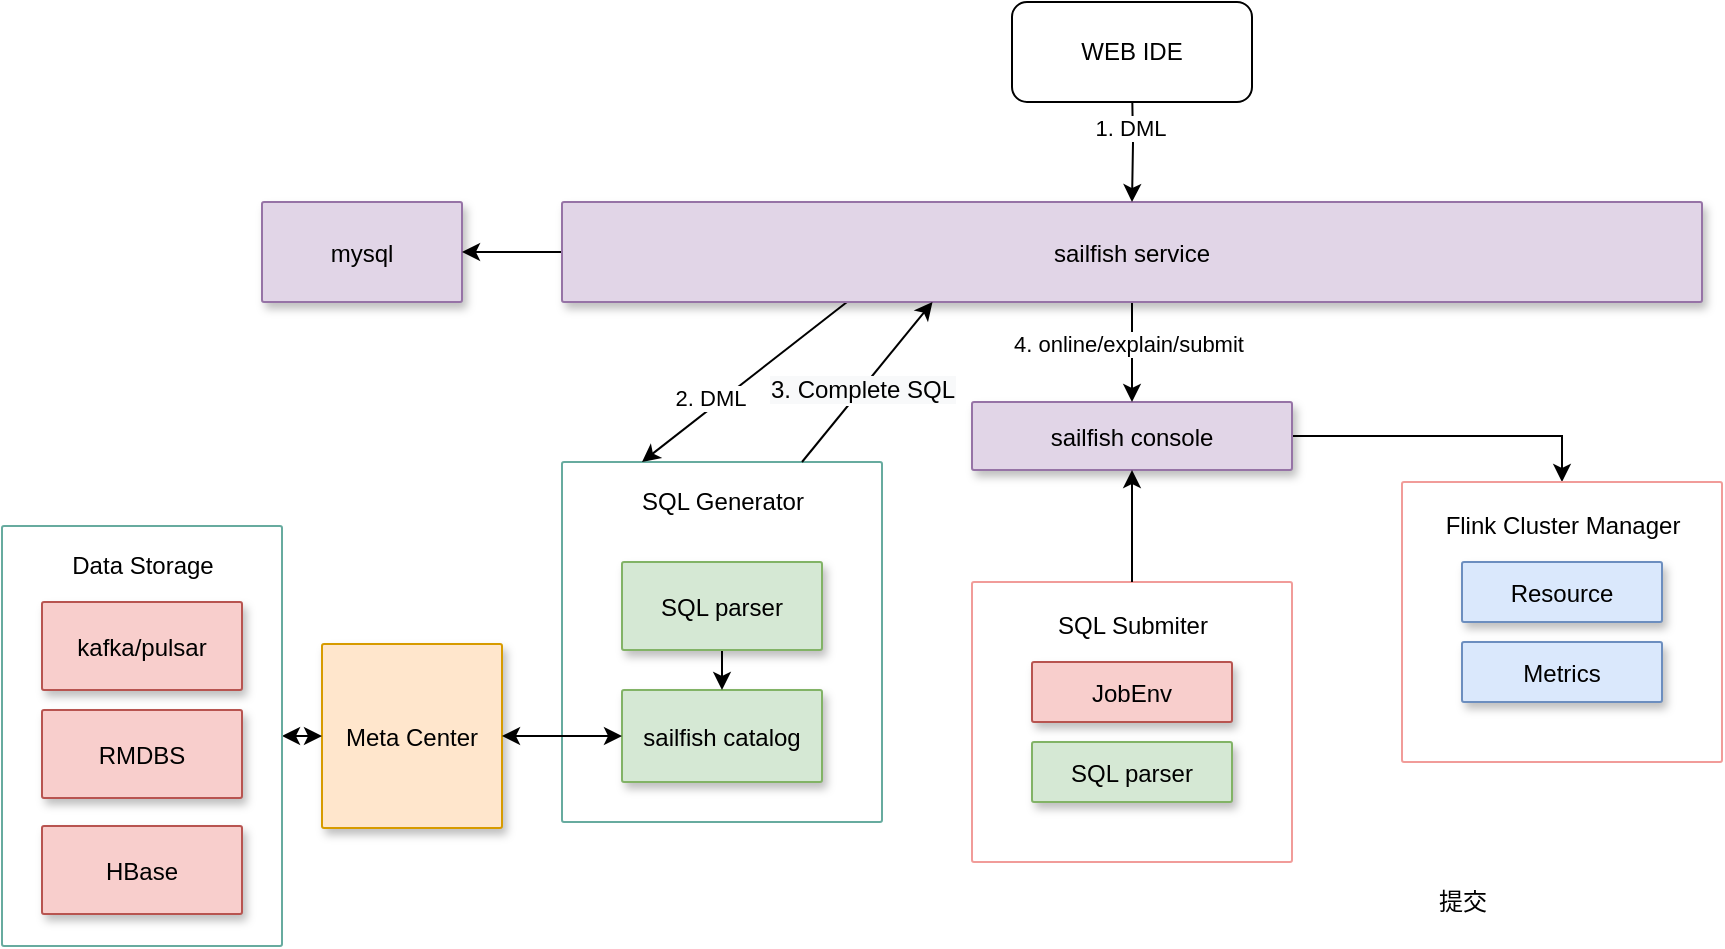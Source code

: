 <mxfile version="16.1.0" type="github">
  <diagram id="f106602c-feb2-e66a-4537-3a34d633f6aa" name="Page-1">
    <mxGraphModel dx="909" dy="1067" grid="1" gridSize="10" guides="1" tooltips="1" connect="1" arrows="1" fold="1" page="1" pageScale="1" pageWidth="1169" pageHeight="827" background="none" math="0" shadow="0">
      <root>
        <mxCell id="0" />
        <mxCell id="1" parent="0" />
        <mxCell id="y1Ou2DsdIgHLBP2Uc2Tw-728" value="mysql" style="strokeColor=#9673a6;shadow=1;strokeWidth=1;rounded=1;absoluteArcSize=1;arcSize=2;fillColor=#e1d5e7;" parent="1" vertex="1">
          <mxGeometry x="150" y="140" width="100" height="50" as="geometry" />
        </mxCell>
        <mxCell id="y1Ou2DsdIgHLBP2Uc2Tw-733" value="Meta Center" style="strokeColor=#d79b00;shadow=1;strokeWidth=1;rounded=1;absoluteArcSize=1;arcSize=2;fillColor=#ffe6cc;" parent="1" vertex="1">
          <mxGeometry x="180" y="361" width="90" height="92" as="geometry" />
        </mxCell>
        <mxCell id="y1Ou2DsdIgHLBP2Uc2Tw-746" value="" style="edgeStyle=none;rounded=0;orthogonalLoop=1;jettySize=auto;html=1;startArrow=classic;startFill=1;" parent="1" source="y1Ou2DsdIgHLBP2Uc2Tw-745" target="y1Ou2DsdIgHLBP2Uc2Tw-733" edge="1">
          <mxGeometry relative="1" as="geometry" />
        </mxCell>
        <mxCell id="y1Ou2DsdIgHLBP2Uc2Tw-751" value="" style="group" parent="1" vertex="1" connectable="0">
          <mxGeometry x="20" y="302" width="140" height="210" as="geometry" />
        </mxCell>
        <mxCell id="y1Ou2DsdIgHLBP2Uc2Tw-745" value="" style="strokeColor=#67AB9F;shadow=0;strokeWidth=1;rounded=1;absoluteArcSize=1;arcSize=2;" parent="y1Ou2DsdIgHLBP2Uc2Tw-751" vertex="1">
          <mxGeometry width="140" height="210" as="geometry" />
        </mxCell>
        <mxCell id="y1Ou2DsdIgHLBP2Uc2Tw-747" value="kafka/pulsar" style="strokeColor=#b85450;shadow=1;strokeWidth=1;rounded=1;absoluteArcSize=1;arcSize=2;fillColor=#f8cecc;" parent="y1Ou2DsdIgHLBP2Uc2Tw-751" vertex="1">
          <mxGeometry x="20" y="38" width="100" height="44" as="geometry" />
        </mxCell>
        <mxCell id="y1Ou2DsdIgHLBP2Uc2Tw-748" value="RMDBS" style="strokeColor=#b85450;shadow=1;strokeWidth=1;rounded=1;absoluteArcSize=1;arcSize=2;fillColor=#f8cecc;" parent="y1Ou2DsdIgHLBP2Uc2Tw-751" vertex="1">
          <mxGeometry x="20" y="92" width="100" height="44" as="geometry" />
        </mxCell>
        <mxCell id="y1Ou2DsdIgHLBP2Uc2Tw-749" value="HBase" style="strokeColor=#b85450;shadow=1;strokeWidth=1;rounded=1;absoluteArcSize=1;arcSize=2;fillColor=#f8cecc;" parent="y1Ou2DsdIgHLBP2Uc2Tw-751" vertex="1">
          <mxGeometry x="20" y="150" width="100" height="44" as="geometry" />
        </mxCell>
        <mxCell id="y1Ou2DsdIgHLBP2Uc2Tw-750" value="Data Storage" style="text;html=1;resizable=0;autosize=1;align=center;verticalAlign=middle;points=[];fillColor=none;strokeColor=none;rounded=0;shadow=1;" parent="y1Ou2DsdIgHLBP2Uc2Tw-751" vertex="1">
          <mxGeometry x="25" y="10" width="90" height="20" as="geometry" />
        </mxCell>
        <mxCell id="y1Ou2DsdIgHLBP2Uc2Tw-759" value="" style="group" parent="1" vertex="1" connectable="0">
          <mxGeometry x="505" y="330" width="160" height="140" as="geometry" />
        </mxCell>
        <mxCell id="y1Ou2DsdIgHLBP2Uc2Tw-752" value="" style="strokeColor=#F19C99;shadow=0;strokeWidth=1;rounded=1;absoluteArcSize=1;arcSize=2;" parent="y1Ou2DsdIgHLBP2Uc2Tw-759" vertex="1">
          <mxGeometry width="160" height="140" as="geometry" />
        </mxCell>
        <mxCell id="y1Ou2DsdIgHLBP2Uc2Tw-753" value="SQL Submiter" style="text;html=1;resizable=0;autosize=1;align=center;verticalAlign=middle;points=[];fillColor=none;strokeColor=none;rounded=0;shadow=1;" parent="y1Ou2DsdIgHLBP2Uc2Tw-759" vertex="1">
          <mxGeometry x="35" y="12" width="90" height="20" as="geometry" />
        </mxCell>
        <mxCell id="y1Ou2DsdIgHLBP2Uc2Tw-754" value="JobEnv" style="strokeColor=#b85450;shadow=1;strokeWidth=1;rounded=1;absoluteArcSize=1;arcSize=2;fillColor=#f8cecc;" parent="y1Ou2DsdIgHLBP2Uc2Tw-759" vertex="1">
          <mxGeometry x="30" y="40" width="100" height="30" as="geometry" />
        </mxCell>
        <mxCell id="y1Ou2DsdIgHLBP2Uc2Tw-755" value="SQL parser" style="strokeColor=#82b366;shadow=1;strokeWidth=1;rounded=1;absoluteArcSize=1;arcSize=2;fillColor=#d5e8d4;" parent="y1Ou2DsdIgHLBP2Uc2Tw-759" vertex="1">
          <mxGeometry x="30" y="80" width="100" height="30" as="geometry" />
        </mxCell>
        <mxCell id="y1Ou2DsdIgHLBP2Uc2Tw-771" style="edgeStyle=orthogonalEdgeStyle;rounded=0;orthogonalLoop=1;jettySize=auto;html=1;entryX=0.5;entryY=0;entryDx=0;entryDy=0;" parent="1" source="y1Ou2DsdIgHLBP2Uc2Tw-760" target="y1Ou2DsdIgHLBP2Uc2Tw-762" edge="1">
          <mxGeometry relative="1" as="geometry" />
        </mxCell>
        <mxCell id="y1Ou2DsdIgHLBP2Uc2Tw-760" value="sailfish console" style="strokeColor=#9673a6;shadow=1;strokeWidth=1;rounded=1;absoluteArcSize=1;arcSize=2;fillColor=#e1d5e7;" parent="1" vertex="1">
          <mxGeometry x="505" y="240" width="160" height="34" as="geometry" />
        </mxCell>
        <mxCell id="y1Ou2DsdIgHLBP2Uc2Tw-770" value="" style="edgeStyle=none;rounded=0;orthogonalLoop=1;jettySize=auto;html=1;" parent="1" source="y1Ou2DsdIgHLBP2Uc2Tw-752" target="y1Ou2DsdIgHLBP2Uc2Tw-760" edge="1">
          <mxGeometry relative="1" as="geometry" />
        </mxCell>
        <mxCell id="y1Ou2DsdIgHLBP2Uc2Tw-772" value="" style="group" parent="1" vertex="1" connectable="0">
          <mxGeometry x="300" y="270" width="160" height="180" as="geometry" />
        </mxCell>
        <mxCell id="y1Ou2DsdIgHLBP2Uc2Tw-738" value="" style="strokeColor=#67AB9F;shadow=0;strokeWidth=1;rounded=1;absoluteArcSize=1;arcSize=2;" parent="y1Ou2DsdIgHLBP2Uc2Tw-772" vertex="1">
          <mxGeometry width="160" height="180" as="geometry" />
        </mxCell>
        <mxCell id="y1Ou2DsdIgHLBP2Uc2Tw-732" value="sailfish catalog" style="strokeColor=#82b366;shadow=1;strokeWidth=1;rounded=1;absoluteArcSize=1;arcSize=2;fillColor=#d5e8d4;" parent="y1Ou2DsdIgHLBP2Uc2Tw-772" vertex="1">
          <mxGeometry x="30" y="114" width="100" height="46" as="geometry" />
        </mxCell>
        <mxCell id="y1Ou2DsdIgHLBP2Uc2Tw-736" style="edgeStyle=none;rounded=0;orthogonalLoop=1;jettySize=auto;html=1;entryX=0.5;entryY=0;entryDx=0;entryDy=0;" parent="y1Ou2DsdIgHLBP2Uc2Tw-772" source="y1Ou2DsdIgHLBP2Uc2Tw-735" target="y1Ou2DsdIgHLBP2Uc2Tw-732" edge="1">
          <mxGeometry relative="1" as="geometry" />
        </mxCell>
        <mxCell id="y1Ou2DsdIgHLBP2Uc2Tw-735" value="SQL parser" style="strokeColor=#82b366;shadow=1;strokeWidth=1;rounded=1;absoluteArcSize=1;arcSize=2;fillColor=#d5e8d4;" parent="y1Ou2DsdIgHLBP2Uc2Tw-772" vertex="1">
          <mxGeometry x="30" y="50" width="100" height="44" as="geometry" />
        </mxCell>
        <mxCell id="y1Ou2DsdIgHLBP2Uc2Tw-742" value="SQL Generator" style="text;html=1;resizable=0;autosize=1;align=center;verticalAlign=middle;points=[];fillColor=none;strokeColor=none;rounded=0;shadow=1;" parent="y1Ou2DsdIgHLBP2Uc2Tw-772" vertex="1">
          <mxGeometry x="30" y="10" width="100" height="20" as="geometry" />
        </mxCell>
        <mxCell id="y1Ou2DsdIgHLBP2Uc2Tw-734" style="rounded=0;orthogonalLoop=1;jettySize=auto;html=1;entryX=1;entryY=0.5;entryDx=0;entryDy=0;startArrow=classic;startFill=1;" parent="1" source="y1Ou2DsdIgHLBP2Uc2Tw-732" target="y1Ou2DsdIgHLBP2Uc2Tw-733" edge="1">
          <mxGeometry relative="1" as="geometry" />
        </mxCell>
        <mxCell id="y1Ou2DsdIgHLBP2Uc2Tw-773" value="提交" style="text;html=1;resizable=0;autosize=1;align=center;verticalAlign=middle;points=[];fillColor=none;strokeColor=none;rounded=0;shadow=1;" parent="1" vertex="1">
          <mxGeometry x="730" y="480" width="40" height="20" as="geometry" />
        </mxCell>
        <mxCell id="y1Ou2DsdIgHLBP2Uc2Tw-776" style="rounded=0;orthogonalLoop=1;jettySize=auto;html=1;exitX=0.25;exitY=1;exitDx=0;exitDy=0;entryX=0.25;entryY=0;entryDx=0;entryDy=0;" parent="1" source="y1Ou2DsdIgHLBP2Uc2Tw-774" target="y1Ou2DsdIgHLBP2Uc2Tw-738" edge="1">
          <mxGeometry relative="1" as="geometry" />
        </mxCell>
        <mxCell id="y1Ou2DsdIgHLBP2Uc2Tw-780" value="2. DML" style="edgeLabel;html=1;align=center;verticalAlign=middle;resizable=0;points=[];" parent="y1Ou2DsdIgHLBP2Uc2Tw-776" vertex="1" connectable="0">
          <mxGeometry x="0.288" y="-4" relative="1" as="geometry">
            <mxPoint as="offset" />
          </mxGeometry>
        </mxCell>
        <mxCell id="hYcWnGnVhMO6J0_0KaNX-6" style="edgeStyle=orthogonalEdgeStyle;rounded=0;orthogonalLoop=1;jettySize=auto;html=1;entryX=1;entryY=0.5;entryDx=0;entryDy=0;startArrow=none;startFill=0;" edge="1" parent="1" source="y1Ou2DsdIgHLBP2Uc2Tw-774" target="y1Ou2DsdIgHLBP2Uc2Tw-728">
          <mxGeometry relative="1" as="geometry" />
        </mxCell>
        <mxCell id="hYcWnGnVhMO6J0_0KaNX-7" style="edgeStyle=orthogonalEdgeStyle;rounded=0;orthogonalLoop=1;jettySize=auto;html=1;startArrow=none;startFill=0;" edge="1" parent="1" source="y1Ou2DsdIgHLBP2Uc2Tw-774" target="y1Ou2DsdIgHLBP2Uc2Tw-760">
          <mxGeometry relative="1" as="geometry" />
        </mxCell>
        <mxCell id="hYcWnGnVhMO6J0_0KaNX-8" value="4. online/explain/submit" style="edgeLabel;html=1;align=center;verticalAlign=middle;resizable=0;points=[];" vertex="1" connectable="0" parent="hYcWnGnVhMO6J0_0KaNX-7">
          <mxGeometry x="-0.16" y="-2" relative="1" as="geometry">
            <mxPoint as="offset" />
          </mxGeometry>
        </mxCell>
        <mxCell id="y1Ou2DsdIgHLBP2Uc2Tw-774" value="sailfish service" style="strokeColor=#9673a6;shadow=1;strokeWidth=1;rounded=1;absoluteArcSize=1;arcSize=2;fillColor=#e1d5e7;" parent="1" vertex="1">
          <mxGeometry x="300" y="140" width="570" height="50" as="geometry" />
        </mxCell>
        <mxCell id="y1Ou2DsdIgHLBP2Uc2Tw-778" style="edgeStyle=none;rounded=0;orthogonalLoop=1;jettySize=auto;html=1;entryX=0.325;entryY=1;entryDx=0;entryDy=0;exitX=0.75;exitY=0;exitDx=0;exitDy=0;entryPerimeter=0;" parent="1" source="y1Ou2DsdIgHLBP2Uc2Tw-738" target="y1Ou2DsdIgHLBP2Uc2Tw-774" edge="1">
          <mxGeometry relative="1" as="geometry" />
        </mxCell>
        <mxCell id="y1Ou2DsdIgHLBP2Uc2Tw-781" value="&lt;span style=&quot;font-size: 12px ; background-color: rgb(248 , 249 , 250)&quot;&gt;3. Complete SQL&lt;/span&gt;" style="edgeLabel;html=1;align=center;verticalAlign=middle;resizable=0;points=[];" parent="y1Ou2DsdIgHLBP2Uc2Tw-778" vertex="1" connectable="0">
          <mxGeometry x="-0.092" relative="1" as="geometry">
            <mxPoint as="offset" />
          </mxGeometry>
        </mxCell>
        <mxCell id="hYcWnGnVhMO6J0_0KaNX-2" style="edgeStyle=orthogonalEdgeStyle;rounded=0;orthogonalLoop=1;jettySize=auto;html=1;startArrow=classic;startFill=1;" edge="1" parent="1" target="y1Ou2DsdIgHLBP2Uc2Tw-774">
          <mxGeometry relative="1" as="geometry">
            <mxPoint x="585" y="80" as="sourcePoint" />
          </mxGeometry>
        </mxCell>
        <mxCell id="hYcWnGnVhMO6J0_0KaNX-4" value="1. DML" style="edgeLabel;html=1;align=center;verticalAlign=middle;resizable=0;points=[];" vertex="1" connectable="0" parent="hYcWnGnVhMO6J0_0KaNX-2">
          <mxGeometry x="-0.233" y="-2" relative="1" as="geometry">
            <mxPoint as="offset" />
          </mxGeometry>
        </mxCell>
        <mxCell id="hYcWnGnVhMO6J0_0KaNX-3" value="WEB IDE" style="rounded=1;whiteSpace=wrap;html=1;" vertex="1" parent="1">
          <mxGeometry x="525" y="40" width="120" height="50" as="geometry" />
        </mxCell>
        <mxCell id="hYcWnGnVhMO6J0_0KaNX-9" value="" style="group" vertex="1" connectable="0" parent="1">
          <mxGeometry x="720" y="280" width="160" height="140" as="geometry" />
        </mxCell>
        <mxCell id="y1Ou2DsdIgHLBP2Uc2Tw-762" value="" style="strokeColor=#F19C99;shadow=0;strokeWidth=1;rounded=1;absoluteArcSize=1;arcSize=2;" parent="hYcWnGnVhMO6J0_0KaNX-9" vertex="1">
          <mxGeometry width="160" height="140" as="geometry" />
        </mxCell>
        <mxCell id="y1Ou2DsdIgHLBP2Uc2Tw-763" value="Flink Cluster Manager" style="text;html=1;resizable=0;autosize=1;align=center;verticalAlign=middle;points=[];fillColor=none;strokeColor=none;rounded=0;shadow=1;" parent="hYcWnGnVhMO6J0_0KaNX-9" vertex="1">
          <mxGeometry x="15" y="12" width="130" height="20" as="geometry" />
        </mxCell>
        <mxCell id="y1Ou2DsdIgHLBP2Uc2Tw-764" value="Resource" style="strokeColor=#6c8ebf;shadow=1;strokeWidth=1;rounded=1;absoluteArcSize=1;arcSize=2;fillColor=#dae8fc;" parent="hYcWnGnVhMO6J0_0KaNX-9" vertex="1">
          <mxGeometry x="30" y="40" width="100" height="30" as="geometry" />
        </mxCell>
        <mxCell id="y1Ou2DsdIgHLBP2Uc2Tw-765" value="Metrics" style="strokeColor=#6c8ebf;shadow=1;strokeWidth=1;rounded=1;absoluteArcSize=1;arcSize=2;fillColor=#dae8fc;" parent="hYcWnGnVhMO6J0_0KaNX-9" vertex="1">
          <mxGeometry x="30" y="80" width="100" height="30" as="geometry" />
        </mxCell>
      </root>
    </mxGraphModel>
  </diagram>
</mxfile>
